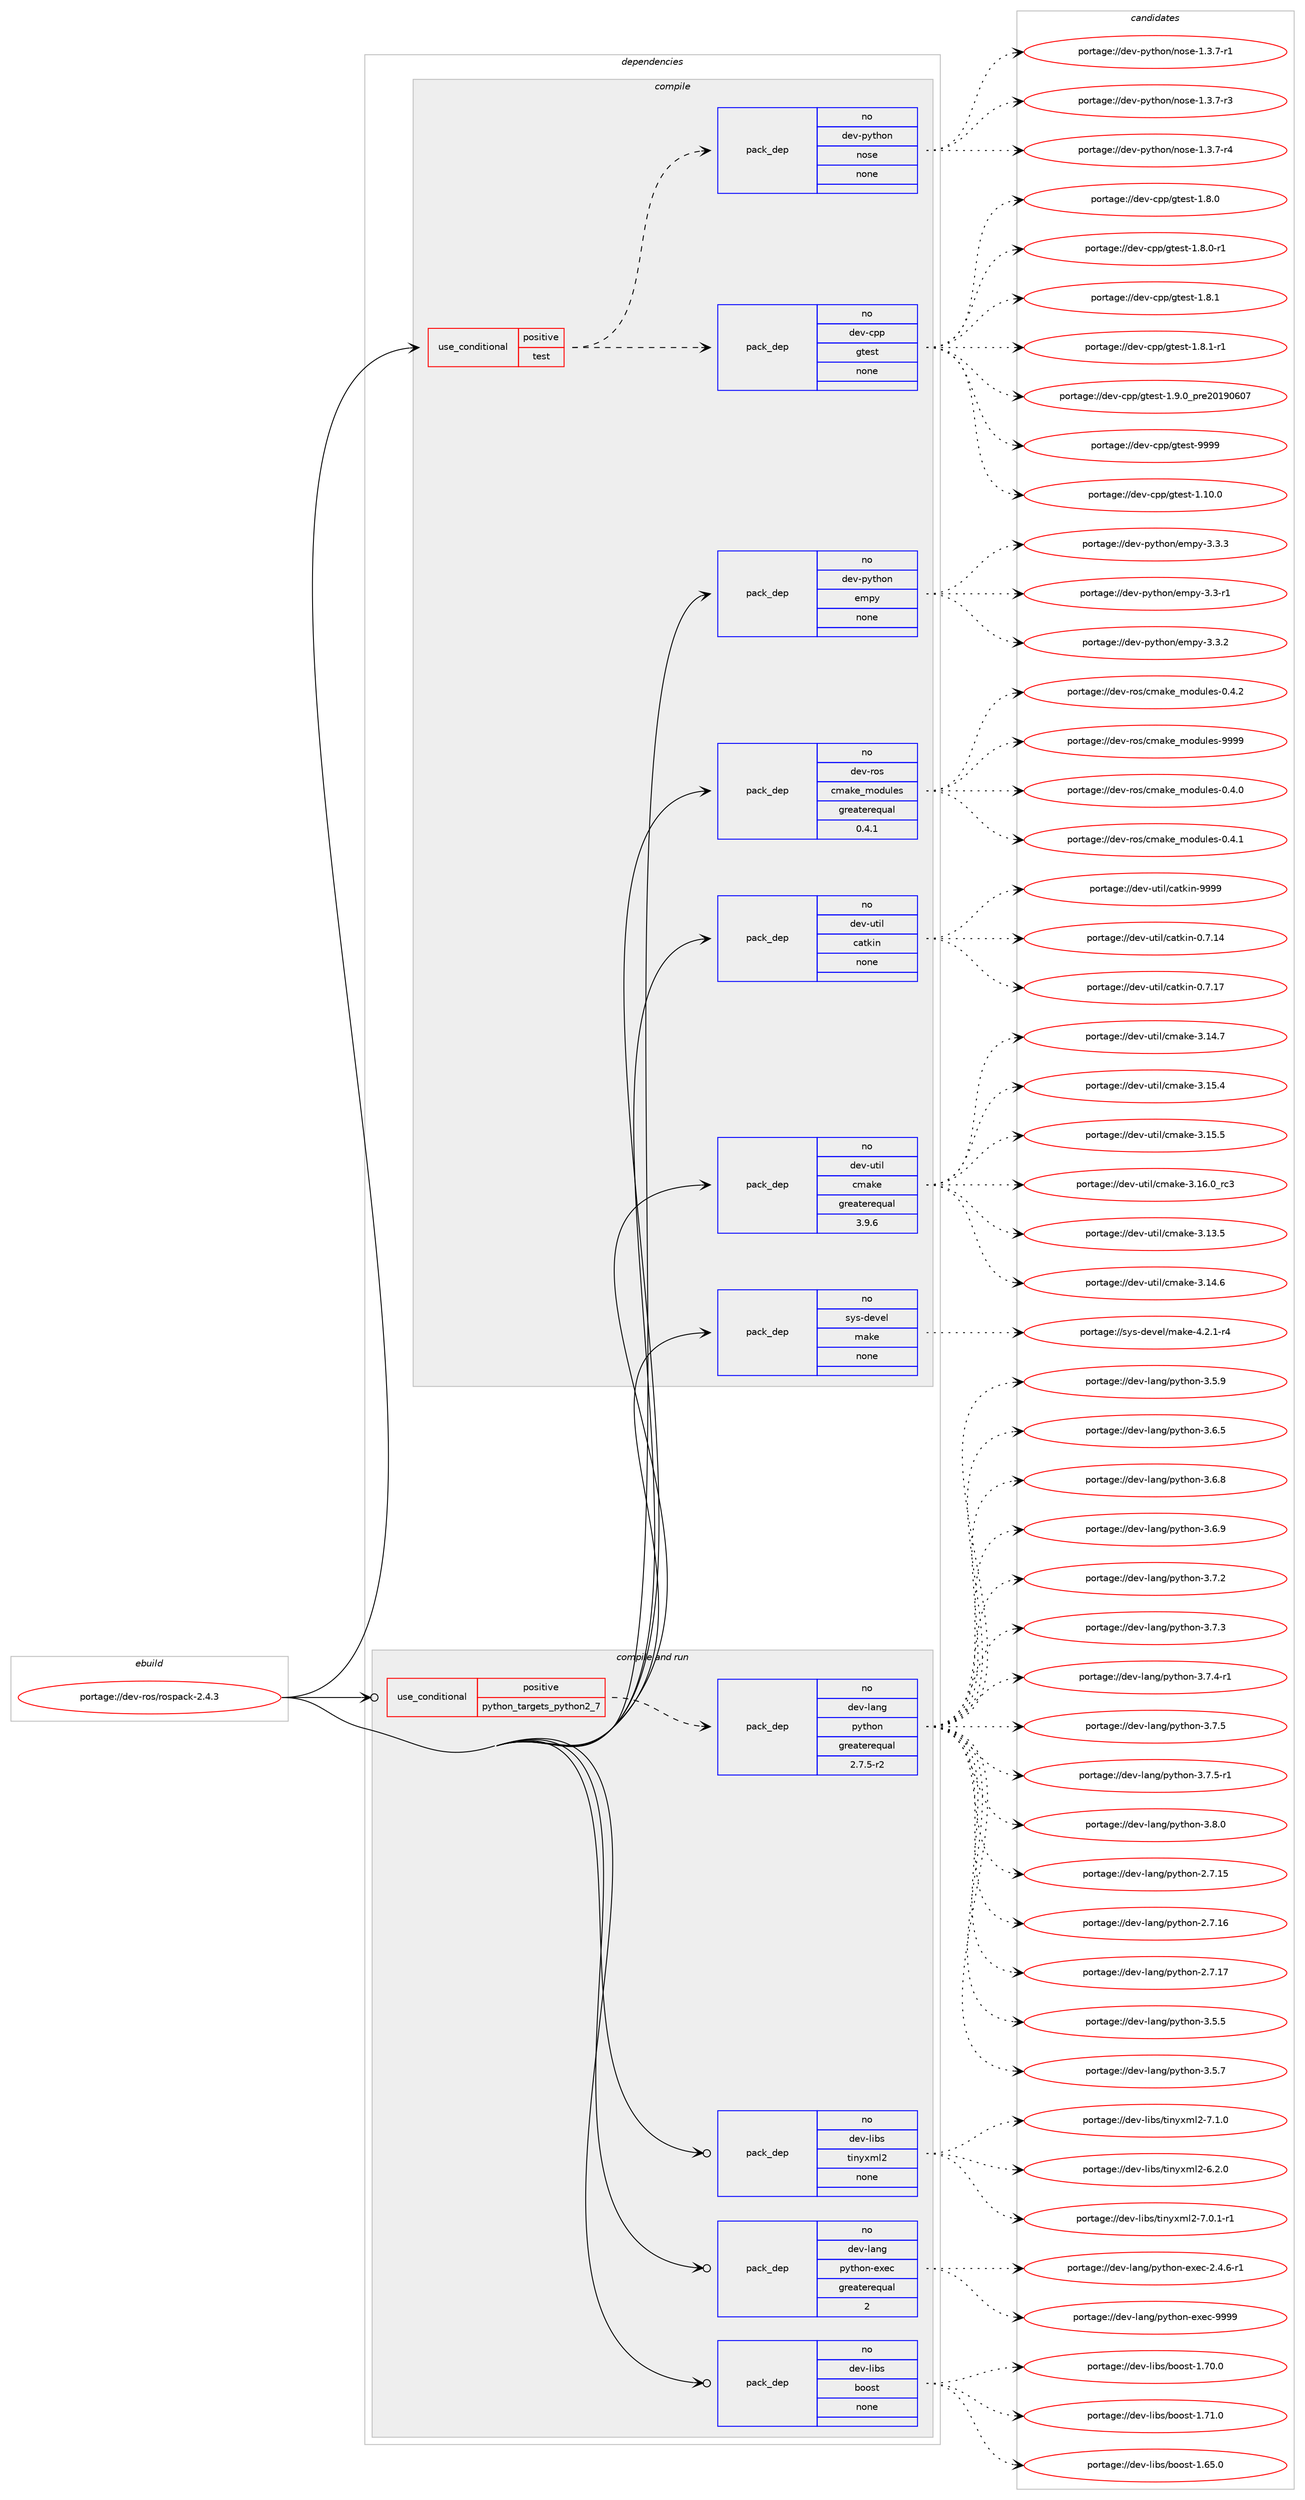 digraph prolog {

# *************
# Graph options
# *************

newrank=true;
concentrate=true;
compound=true;
graph [rankdir=LR,fontname=Helvetica,fontsize=10,ranksep=1.5];#, ranksep=2.5, nodesep=0.2];
edge  [arrowhead=vee];
node  [fontname=Helvetica,fontsize=10];

# **********
# The ebuild
# **********

subgraph cluster_leftcol {
color=gray;
rank=same;
label=<<i>ebuild</i>>;
id [label="portage://dev-ros/rospack-2.4.3", color=red, width=4, href="../dev-ros/rospack-2.4.3.svg"];
}

# ****************
# The dependencies
# ****************

subgraph cluster_midcol {
color=gray;
label=<<i>dependencies</i>>;
subgraph cluster_compile {
fillcolor="#eeeeee";
style=filled;
label=<<i>compile</i>>;
subgraph cond44132 {
dependency197541 [label=<<TABLE BORDER="0" CELLBORDER="1" CELLSPACING="0" CELLPADDING="4"><TR><TD ROWSPAN="3" CELLPADDING="10">use_conditional</TD></TR><TR><TD>positive</TD></TR><TR><TD>test</TD></TR></TABLE>>, shape=none, color=red];
subgraph pack149981 {
dependency197542 [label=<<TABLE BORDER="0" CELLBORDER="1" CELLSPACING="0" CELLPADDING="4" WIDTH="220"><TR><TD ROWSPAN="6" CELLPADDING="30">pack_dep</TD></TR><TR><TD WIDTH="110">no</TD></TR><TR><TD>dev-cpp</TD></TR><TR><TD>gtest</TD></TR><TR><TD>none</TD></TR><TR><TD></TD></TR></TABLE>>, shape=none, color=blue];
}
dependency197541:e -> dependency197542:w [weight=20,style="dashed",arrowhead="vee"];
subgraph pack149982 {
dependency197543 [label=<<TABLE BORDER="0" CELLBORDER="1" CELLSPACING="0" CELLPADDING="4" WIDTH="220"><TR><TD ROWSPAN="6" CELLPADDING="30">pack_dep</TD></TR><TR><TD WIDTH="110">no</TD></TR><TR><TD>dev-python</TD></TR><TR><TD>nose</TD></TR><TR><TD>none</TD></TR><TR><TD></TD></TR></TABLE>>, shape=none, color=blue];
}
dependency197541:e -> dependency197543:w [weight=20,style="dashed",arrowhead="vee"];
}
id:e -> dependency197541:w [weight=20,style="solid",arrowhead="vee"];
subgraph pack149983 {
dependency197544 [label=<<TABLE BORDER="0" CELLBORDER="1" CELLSPACING="0" CELLPADDING="4" WIDTH="220"><TR><TD ROWSPAN="6" CELLPADDING="30">pack_dep</TD></TR><TR><TD WIDTH="110">no</TD></TR><TR><TD>dev-python</TD></TR><TR><TD>empy</TD></TR><TR><TD>none</TD></TR><TR><TD></TD></TR></TABLE>>, shape=none, color=blue];
}
id:e -> dependency197544:w [weight=20,style="solid",arrowhead="vee"];
subgraph pack149984 {
dependency197545 [label=<<TABLE BORDER="0" CELLBORDER="1" CELLSPACING="0" CELLPADDING="4" WIDTH="220"><TR><TD ROWSPAN="6" CELLPADDING="30">pack_dep</TD></TR><TR><TD WIDTH="110">no</TD></TR><TR><TD>dev-ros</TD></TR><TR><TD>cmake_modules</TD></TR><TR><TD>greaterequal</TD></TR><TR><TD>0.4.1</TD></TR></TABLE>>, shape=none, color=blue];
}
id:e -> dependency197545:w [weight=20,style="solid",arrowhead="vee"];
subgraph pack149985 {
dependency197546 [label=<<TABLE BORDER="0" CELLBORDER="1" CELLSPACING="0" CELLPADDING="4" WIDTH="220"><TR><TD ROWSPAN="6" CELLPADDING="30">pack_dep</TD></TR><TR><TD WIDTH="110">no</TD></TR><TR><TD>dev-util</TD></TR><TR><TD>catkin</TD></TR><TR><TD>none</TD></TR><TR><TD></TD></TR></TABLE>>, shape=none, color=blue];
}
id:e -> dependency197546:w [weight=20,style="solid",arrowhead="vee"];
subgraph pack149986 {
dependency197547 [label=<<TABLE BORDER="0" CELLBORDER="1" CELLSPACING="0" CELLPADDING="4" WIDTH="220"><TR><TD ROWSPAN="6" CELLPADDING="30">pack_dep</TD></TR><TR><TD WIDTH="110">no</TD></TR><TR><TD>dev-util</TD></TR><TR><TD>cmake</TD></TR><TR><TD>greaterequal</TD></TR><TR><TD>3.9.6</TD></TR></TABLE>>, shape=none, color=blue];
}
id:e -> dependency197547:w [weight=20,style="solid",arrowhead="vee"];
subgraph pack149987 {
dependency197548 [label=<<TABLE BORDER="0" CELLBORDER="1" CELLSPACING="0" CELLPADDING="4" WIDTH="220"><TR><TD ROWSPAN="6" CELLPADDING="30">pack_dep</TD></TR><TR><TD WIDTH="110">no</TD></TR><TR><TD>sys-devel</TD></TR><TR><TD>make</TD></TR><TR><TD>none</TD></TR><TR><TD></TD></TR></TABLE>>, shape=none, color=blue];
}
id:e -> dependency197548:w [weight=20,style="solid",arrowhead="vee"];
}
subgraph cluster_compileandrun {
fillcolor="#eeeeee";
style=filled;
label=<<i>compile and run</i>>;
subgraph cond44133 {
dependency197549 [label=<<TABLE BORDER="0" CELLBORDER="1" CELLSPACING="0" CELLPADDING="4"><TR><TD ROWSPAN="3" CELLPADDING="10">use_conditional</TD></TR><TR><TD>positive</TD></TR><TR><TD>python_targets_python2_7</TD></TR></TABLE>>, shape=none, color=red];
subgraph pack149988 {
dependency197550 [label=<<TABLE BORDER="0" CELLBORDER="1" CELLSPACING="0" CELLPADDING="4" WIDTH="220"><TR><TD ROWSPAN="6" CELLPADDING="30">pack_dep</TD></TR><TR><TD WIDTH="110">no</TD></TR><TR><TD>dev-lang</TD></TR><TR><TD>python</TD></TR><TR><TD>greaterequal</TD></TR><TR><TD>2.7.5-r2</TD></TR></TABLE>>, shape=none, color=blue];
}
dependency197549:e -> dependency197550:w [weight=20,style="dashed",arrowhead="vee"];
}
id:e -> dependency197549:w [weight=20,style="solid",arrowhead="odotvee"];
subgraph pack149989 {
dependency197551 [label=<<TABLE BORDER="0" CELLBORDER="1" CELLSPACING="0" CELLPADDING="4" WIDTH="220"><TR><TD ROWSPAN="6" CELLPADDING="30">pack_dep</TD></TR><TR><TD WIDTH="110">no</TD></TR><TR><TD>dev-lang</TD></TR><TR><TD>python-exec</TD></TR><TR><TD>greaterequal</TD></TR><TR><TD>2</TD></TR></TABLE>>, shape=none, color=blue];
}
id:e -> dependency197551:w [weight=20,style="solid",arrowhead="odotvee"];
subgraph pack149990 {
dependency197552 [label=<<TABLE BORDER="0" CELLBORDER="1" CELLSPACING="0" CELLPADDING="4" WIDTH="220"><TR><TD ROWSPAN="6" CELLPADDING="30">pack_dep</TD></TR><TR><TD WIDTH="110">no</TD></TR><TR><TD>dev-libs</TD></TR><TR><TD>boost</TD></TR><TR><TD>none</TD></TR><TR><TD></TD></TR></TABLE>>, shape=none, color=blue];
}
id:e -> dependency197552:w [weight=20,style="solid",arrowhead="odotvee"];
subgraph pack149991 {
dependency197553 [label=<<TABLE BORDER="0" CELLBORDER="1" CELLSPACING="0" CELLPADDING="4" WIDTH="220"><TR><TD ROWSPAN="6" CELLPADDING="30">pack_dep</TD></TR><TR><TD WIDTH="110">no</TD></TR><TR><TD>dev-libs</TD></TR><TR><TD>tinyxml2</TD></TR><TR><TD>none</TD></TR><TR><TD></TD></TR></TABLE>>, shape=none, color=blue];
}
id:e -> dependency197553:w [weight=20,style="solid",arrowhead="odotvee"];
}
subgraph cluster_run {
fillcolor="#eeeeee";
style=filled;
label=<<i>run</i>>;
}
}

# **************
# The candidates
# **************

subgraph cluster_choices {
rank=same;
color=gray;
label=<<i>candidates</i>>;

subgraph choice149981 {
color=black;
nodesep=1;
choiceportage10010111845991121124710311610111511645494649484648 [label="portage://dev-cpp/gtest-1.10.0", color=red, width=4,href="../dev-cpp/gtest-1.10.0.svg"];
choiceportage100101118459911211247103116101115116454946564648 [label="portage://dev-cpp/gtest-1.8.0", color=red, width=4,href="../dev-cpp/gtest-1.8.0.svg"];
choiceportage1001011184599112112471031161011151164549465646484511449 [label="portage://dev-cpp/gtest-1.8.0-r1", color=red, width=4,href="../dev-cpp/gtest-1.8.0-r1.svg"];
choiceportage100101118459911211247103116101115116454946564649 [label="portage://dev-cpp/gtest-1.8.1", color=red, width=4,href="../dev-cpp/gtest-1.8.1.svg"];
choiceportage1001011184599112112471031161011151164549465646494511449 [label="portage://dev-cpp/gtest-1.8.1-r1", color=red, width=4,href="../dev-cpp/gtest-1.8.1-r1.svg"];
choiceportage100101118459911211247103116101115116454946574648951121141015048495748544855 [label="portage://dev-cpp/gtest-1.9.0_pre20190607", color=red, width=4,href="../dev-cpp/gtest-1.9.0_pre20190607.svg"];
choiceportage1001011184599112112471031161011151164557575757 [label="portage://dev-cpp/gtest-9999", color=red, width=4,href="../dev-cpp/gtest-9999.svg"];
dependency197542:e -> choiceportage10010111845991121124710311610111511645494649484648:w [style=dotted,weight="100"];
dependency197542:e -> choiceportage100101118459911211247103116101115116454946564648:w [style=dotted,weight="100"];
dependency197542:e -> choiceportage1001011184599112112471031161011151164549465646484511449:w [style=dotted,weight="100"];
dependency197542:e -> choiceportage100101118459911211247103116101115116454946564649:w [style=dotted,weight="100"];
dependency197542:e -> choiceportage1001011184599112112471031161011151164549465646494511449:w [style=dotted,weight="100"];
dependency197542:e -> choiceportage100101118459911211247103116101115116454946574648951121141015048495748544855:w [style=dotted,weight="100"];
dependency197542:e -> choiceportage1001011184599112112471031161011151164557575757:w [style=dotted,weight="100"];
}
subgraph choice149982 {
color=black;
nodesep=1;
choiceportage10010111845112121116104111110471101111151014549465146554511449 [label="portage://dev-python/nose-1.3.7-r1", color=red, width=4,href="../dev-python/nose-1.3.7-r1.svg"];
choiceportage10010111845112121116104111110471101111151014549465146554511451 [label="portage://dev-python/nose-1.3.7-r3", color=red, width=4,href="../dev-python/nose-1.3.7-r3.svg"];
choiceportage10010111845112121116104111110471101111151014549465146554511452 [label="portage://dev-python/nose-1.3.7-r4", color=red, width=4,href="../dev-python/nose-1.3.7-r4.svg"];
dependency197543:e -> choiceportage10010111845112121116104111110471101111151014549465146554511449:w [style=dotted,weight="100"];
dependency197543:e -> choiceportage10010111845112121116104111110471101111151014549465146554511451:w [style=dotted,weight="100"];
dependency197543:e -> choiceportage10010111845112121116104111110471101111151014549465146554511452:w [style=dotted,weight="100"];
}
subgraph choice149983 {
color=black;
nodesep=1;
choiceportage1001011184511212111610411111047101109112121455146514511449 [label="portage://dev-python/empy-3.3-r1", color=red, width=4,href="../dev-python/empy-3.3-r1.svg"];
choiceportage1001011184511212111610411111047101109112121455146514650 [label="portage://dev-python/empy-3.3.2", color=red, width=4,href="../dev-python/empy-3.3.2.svg"];
choiceportage1001011184511212111610411111047101109112121455146514651 [label="portage://dev-python/empy-3.3.3", color=red, width=4,href="../dev-python/empy-3.3.3.svg"];
dependency197544:e -> choiceportage1001011184511212111610411111047101109112121455146514511449:w [style=dotted,weight="100"];
dependency197544:e -> choiceportage1001011184511212111610411111047101109112121455146514650:w [style=dotted,weight="100"];
dependency197544:e -> choiceportage1001011184511212111610411111047101109112121455146514651:w [style=dotted,weight="100"];
}
subgraph choice149984 {
color=black;
nodesep=1;
choiceportage1001011184511411111547991099710710195109111100117108101115454846524648 [label="portage://dev-ros/cmake_modules-0.4.0", color=red, width=4,href="../dev-ros/cmake_modules-0.4.0.svg"];
choiceportage1001011184511411111547991099710710195109111100117108101115454846524649 [label="portage://dev-ros/cmake_modules-0.4.1", color=red, width=4,href="../dev-ros/cmake_modules-0.4.1.svg"];
choiceportage1001011184511411111547991099710710195109111100117108101115454846524650 [label="portage://dev-ros/cmake_modules-0.4.2", color=red, width=4,href="../dev-ros/cmake_modules-0.4.2.svg"];
choiceportage10010111845114111115479910997107101951091111001171081011154557575757 [label="portage://dev-ros/cmake_modules-9999", color=red, width=4,href="../dev-ros/cmake_modules-9999.svg"];
dependency197545:e -> choiceportage1001011184511411111547991099710710195109111100117108101115454846524648:w [style=dotted,weight="100"];
dependency197545:e -> choiceportage1001011184511411111547991099710710195109111100117108101115454846524649:w [style=dotted,weight="100"];
dependency197545:e -> choiceportage1001011184511411111547991099710710195109111100117108101115454846524650:w [style=dotted,weight="100"];
dependency197545:e -> choiceportage10010111845114111115479910997107101951091111001171081011154557575757:w [style=dotted,weight="100"];
}
subgraph choice149985 {
color=black;
nodesep=1;
choiceportage1001011184511711610510847999711610710511045484655464952 [label="portage://dev-util/catkin-0.7.14", color=red, width=4,href="../dev-util/catkin-0.7.14.svg"];
choiceportage1001011184511711610510847999711610710511045484655464955 [label="portage://dev-util/catkin-0.7.17", color=red, width=4,href="../dev-util/catkin-0.7.17.svg"];
choiceportage100101118451171161051084799971161071051104557575757 [label="portage://dev-util/catkin-9999", color=red, width=4,href="../dev-util/catkin-9999.svg"];
dependency197546:e -> choiceportage1001011184511711610510847999711610710511045484655464952:w [style=dotted,weight="100"];
dependency197546:e -> choiceportage1001011184511711610510847999711610710511045484655464955:w [style=dotted,weight="100"];
dependency197546:e -> choiceportage100101118451171161051084799971161071051104557575757:w [style=dotted,weight="100"];
}
subgraph choice149986 {
color=black;
nodesep=1;
choiceportage1001011184511711610510847991099710710145514649514653 [label="portage://dev-util/cmake-3.13.5", color=red, width=4,href="../dev-util/cmake-3.13.5.svg"];
choiceportage1001011184511711610510847991099710710145514649524654 [label="portage://dev-util/cmake-3.14.6", color=red, width=4,href="../dev-util/cmake-3.14.6.svg"];
choiceportage1001011184511711610510847991099710710145514649524655 [label="portage://dev-util/cmake-3.14.7", color=red, width=4,href="../dev-util/cmake-3.14.7.svg"];
choiceportage1001011184511711610510847991099710710145514649534652 [label="portage://dev-util/cmake-3.15.4", color=red, width=4,href="../dev-util/cmake-3.15.4.svg"];
choiceportage1001011184511711610510847991099710710145514649534653 [label="portage://dev-util/cmake-3.15.5", color=red, width=4,href="../dev-util/cmake-3.15.5.svg"];
choiceportage1001011184511711610510847991099710710145514649544648951149951 [label="portage://dev-util/cmake-3.16.0_rc3", color=red, width=4,href="../dev-util/cmake-3.16.0_rc3.svg"];
dependency197547:e -> choiceportage1001011184511711610510847991099710710145514649514653:w [style=dotted,weight="100"];
dependency197547:e -> choiceportage1001011184511711610510847991099710710145514649524654:w [style=dotted,weight="100"];
dependency197547:e -> choiceportage1001011184511711610510847991099710710145514649524655:w [style=dotted,weight="100"];
dependency197547:e -> choiceportage1001011184511711610510847991099710710145514649534652:w [style=dotted,weight="100"];
dependency197547:e -> choiceportage1001011184511711610510847991099710710145514649534653:w [style=dotted,weight="100"];
dependency197547:e -> choiceportage1001011184511711610510847991099710710145514649544648951149951:w [style=dotted,weight="100"];
}
subgraph choice149987 {
color=black;
nodesep=1;
choiceportage1151211154510010111810110847109971071014552465046494511452 [label="portage://sys-devel/make-4.2.1-r4", color=red, width=4,href="../sys-devel/make-4.2.1-r4.svg"];
dependency197548:e -> choiceportage1151211154510010111810110847109971071014552465046494511452:w [style=dotted,weight="100"];
}
subgraph choice149988 {
color=black;
nodesep=1;
choiceportage10010111845108971101034711212111610411111045504655464953 [label="portage://dev-lang/python-2.7.15", color=red, width=4,href="../dev-lang/python-2.7.15.svg"];
choiceportage10010111845108971101034711212111610411111045504655464954 [label="portage://dev-lang/python-2.7.16", color=red, width=4,href="../dev-lang/python-2.7.16.svg"];
choiceportage10010111845108971101034711212111610411111045504655464955 [label="portage://dev-lang/python-2.7.17", color=red, width=4,href="../dev-lang/python-2.7.17.svg"];
choiceportage100101118451089711010347112121116104111110455146534653 [label="portage://dev-lang/python-3.5.5", color=red, width=4,href="../dev-lang/python-3.5.5.svg"];
choiceportage100101118451089711010347112121116104111110455146534655 [label="portage://dev-lang/python-3.5.7", color=red, width=4,href="../dev-lang/python-3.5.7.svg"];
choiceportage100101118451089711010347112121116104111110455146534657 [label="portage://dev-lang/python-3.5.9", color=red, width=4,href="../dev-lang/python-3.5.9.svg"];
choiceportage100101118451089711010347112121116104111110455146544653 [label="portage://dev-lang/python-3.6.5", color=red, width=4,href="../dev-lang/python-3.6.5.svg"];
choiceportage100101118451089711010347112121116104111110455146544656 [label="portage://dev-lang/python-3.6.8", color=red, width=4,href="../dev-lang/python-3.6.8.svg"];
choiceportage100101118451089711010347112121116104111110455146544657 [label="portage://dev-lang/python-3.6.9", color=red, width=4,href="../dev-lang/python-3.6.9.svg"];
choiceportage100101118451089711010347112121116104111110455146554650 [label="portage://dev-lang/python-3.7.2", color=red, width=4,href="../dev-lang/python-3.7.2.svg"];
choiceportage100101118451089711010347112121116104111110455146554651 [label="portage://dev-lang/python-3.7.3", color=red, width=4,href="../dev-lang/python-3.7.3.svg"];
choiceportage1001011184510897110103471121211161041111104551465546524511449 [label="portage://dev-lang/python-3.7.4-r1", color=red, width=4,href="../dev-lang/python-3.7.4-r1.svg"];
choiceportage100101118451089711010347112121116104111110455146554653 [label="portage://dev-lang/python-3.7.5", color=red, width=4,href="../dev-lang/python-3.7.5.svg"];
choiceportage1001011184510897110103471121211161041111104551465546534511449 [label="portage://dev-lang/python-3.7.5-r1", color=red, width=4,href="../dev-lang/python-3.7.5-r1.svg"];
choiceportage100101118451089711010347112121116104111110455146564648 [label="portage://dev-lang/python-3.8.0", color=red, width=4,href="../dev-lang/python-3.8.0.svg"];
dependency197550:e -> choiceportage10010111845108971101034711212111610411111045504655464953:w [style=dotted,weight="100"];
dependency197550:e -> choiceportage10010111845108971101034711212111610411111045504655464954:w [style=dotted,weight="100"];
dependency197550:e -> choiceportage10010111845108971101034711212111610411111045504655464955:w [style=dotted,weight="100"];
dependency197550:e -> choiceportage100101118451089711010347112121116104111110455146534653:w [style=dotted,weight="100"];
dependency197550:e -> choiceportage100101118451089711010347112121116104111110455146534655:w [style=dotted,weight="100"];
dependency197550:e -> choiceportage100101118451089711010347112121116104111110455146534657:w [style=dotted,weight="100"];
dependency197550:e -> choiceportage100101118451089711010347112121116104111110455146544653:w [style=dotted,weight="100"];
dependency197550:e -> choiceportage100101118451089711010347112121116104111110455146544656:w [style=dotted,weight="100"];
dependency197550:e -> choiceportage100101118451089711010347112121116104111110455146544657:w [style=dotted,weight="100"];
dependency197550:e -> choiceportage100101118451089711010347112121116104111110455146554650:w [style=dotted,weight="100"];
dependency197550:e -> choiceportage100101118451089711010347112121116104111110455146554651:w [style=dotted,weight="100"];
dependency197550:e -> choiceportage1001011184510897110103471121211161041111104551465546524511449:w [style=dotted,weight="100"];
dependency197550:e -> choiceportage100101118451089711010347112121116104111110455146554653:w [style=dotted,weight="100"];
dependency197550:e -> choiceportage1001011184510897110103471121211161041111104551465546534511449:w [style=dotted,weight="100"];
dependency197550:e -> choiceportage100101118451089711010347112121116104111110455146564648:w [style=dotted,weight="100"];
}
subgraph choice149989 {
color=black;
nodesep=1;
choiceportage10010111845108971101034711212111610411111045101120101994550465246544511449 [label="portage://dev-lang/python-exec-2.4.6-r1", color=red, width=4,href="../dev-lang/python-exec-2.4.6-r1.svg"];
choiceportage10010111845108971101034711212111610411111045101120101994557575757 [label="portage://dev-lang/python-exec-9999", color=red, width=4,href="../dev-lang/python-exec-9999.svg"];
dependency197551:e -> choiceportage10010111845108971101034711212111610411111045101120101994550465246544511449:w [style=dotted,weight="100"];
dependency197551:e -> choiceportage10010111845108971101034711212111610411111045101120101994557575757:w [style=dotted,weight="100"];
}
subgraph choice149990 {
color=black;
nodesep=1;
choiceportage1001011184510810598115479811111111511645494654534648 [label="portage://dev-libs/boost-1.65.0", color=red, width=4,href="../dev-libs/boost-1.65.0.svg"];
choiceportage1001011184510810598115479811111111511645494655484648 [label="portage://dev-libs/boost-1.70.0", color=red, width=4,href="../dev-libs/boost-1.70.0.svg"];
choiceportage1001011184510810598115479811111111511645494655494648 [label="portage://dev-libs/boost-1.71.0", color=red, width=4,href="../dev-libs/boost-1.71.0.svg"];
dependency197552:e -> choiceportage1001011184510810598115479811111111511645494654534648:w [style=dotted,weight="100"];
dependency197552:e -> choiceportage1001011184510810598115479811111111511645494655484648:w [style=dotted,weight="100"];
dependency197552:e -> choiceportage1001011184510810598115479811111111511645494655494648:w [style=dotted,weight="100"];
}
subgraph choice149991 {
color=black;
nodesep=1;
choiceportage10010111845108105981154711610511012112010910850455446504648 [label="portage://dev-libs/tinyxml2-6.2.0", color=red, width=4,href="../dev-libs/tinyxml2-6.2.0.svg"];
choiceportage100101118451081059811547116105110121120109108504555464846494511449 [label="portage://dev-libs/tinyxml2-7.0.1-r1", color=red, width=4,href="../dev-libs/tinyxml2-7.0.1-r1.svg"];
choiceportage10010111845108105981154711610511012112010910850455546494648 [label="portage://dev-libs/tinyxml2-7.1.0", color=red, width=4,href="../dev-libs/tinyxml2-7.1.0.svg"];
dependency197553:e -> choiceportage10010111845108105981154711610511012112010910850455446504648:w [style=dotted,weight="100"];
dependency197553:e -> choiceportage100101118451081059811547116105110121120109108504555464846494511449:w [style=dotted,weight="100"];
dependency197553:e -> choiceportage10010111845108105981154711610511012112010910850455546494648:w [style=dotted,weight="100"];
}
}

}
